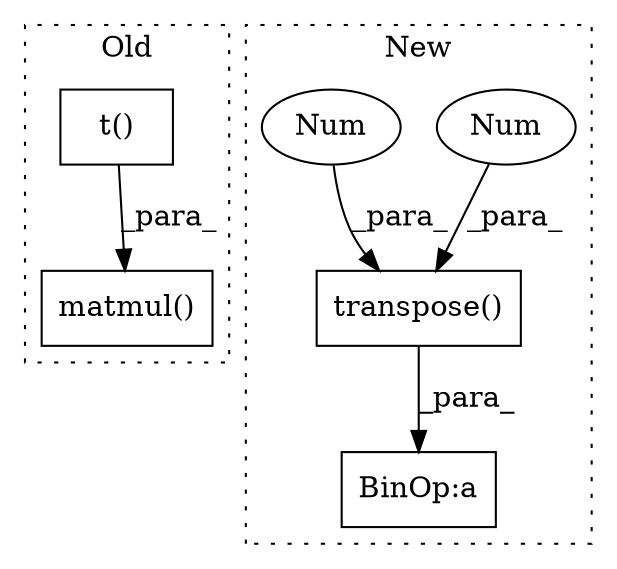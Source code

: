 digraph G {
subgraph cluster0 {
1 [label="t()" a="75" s="4501" l="13" shape="box"];
5 [label="matmul()" a="75" s="4488,4527" l="13,1" shape="box"];
label = "Old";
style="dotted";
}
subgraph cluster1 {
2 [label="transpose()" a="75" s="8552,8578" l="22,1" shape="box"];
3 [label="Num" a="76" s="8577" l="1" shape="ellipse"];
4 [label="Num" a="76" s="8574" l="1" shape="ellipse"];
6 [label="BinOp:a" a="82" s="8579" l="3" shape="box"];
label = "New";
style="dotted";
}
1 -> 5 [label="_para_"];
2 -> 6 [label="_para_"];
3 -> 2 [label="_para_"];
4 -> 2 [label="_para_"];
}